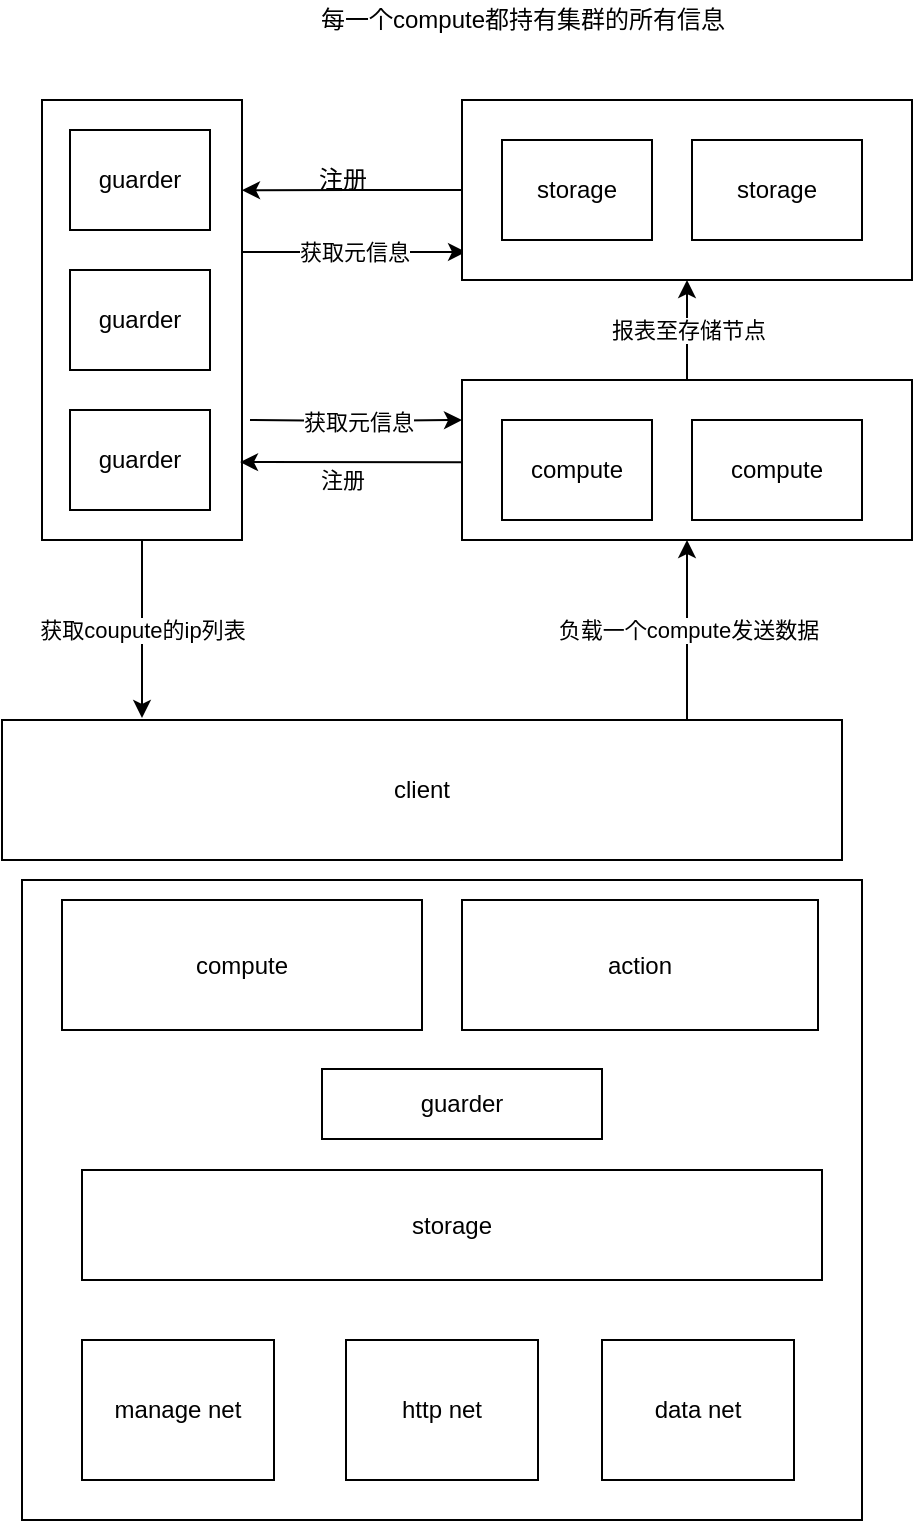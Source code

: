 <mxfile>
    <diagram id="HMDd3VgaN3B1fi6phxCU" name="第 1 页">
        <mxGraphModel dx="1195" dy="429" grid="1" gridSize="10" guides="1" tooltips="1" connect="1" arrows="1" fold="1" page="1" pageScale="1" pageWidth="827" pageHeight="1169" math="0" shadow="0">
            <root>
                <mxCell id="0"/>
                <mxCell id="1" parent="0"/>
                <mxCell id="38" value="" style="rounded=0;whiteSpace=wrap;html=1;" parent="1" vertex="1">
                    <mxGeometry x="510" y="240" width="225" height="80" as="geometry"/>
                </mxCell>
                <mxCell id="47" value="获取元信息" style="edgeStyle=orthogonalEdgeStyle;rounded=0;orthogonalLoop=1;jettySize=auto;html=1;entryX=0.009;entryY=0.844;entryDx=0;entryDy=0;entryPerimeter=0;startArrow=none;startFill=0;endArrow=classic;endFill=1;" parent="1" source="36" target="35" edge="1">
                    <mxGeometry relative="1" as="geometry">
                        <Array as="points">
                            <mxPoint x="420" y="176"/>
                            <mxPoint x="420" y="176"/>
                        </Array>
                    </mxGeometry>
                </mxCell>
                <mxCell id="36" value="" style="rounded=0;whiteSpace=wrap;html=1;" parent="1" vertex="1">
                    <mxGeometry x="300" y="100" width="100" height="220" as="geometry"/>
                </mxCell>
                <mxCell id="46" value="报表至存储节点" style="edgeStyle=orthogonalEdgeStyle;rounded=0;orthogonalLoop=1;jettySize=auto;html=1;startArrow=none;startFill=0;endArrow=classic;endFill=1;exitX=0.5;exitY=0;exitDx=0;exitDy=0;" parent="1" source="38" target="35" edge="1">
                    <mxGeometry relative="1" as="geometry"/>
                </mxCell>
                <mxCell id="35" value="" style="rounded=0;whiteSpace=wrap;html=1;" parent="1" vertex="1">
                    <mxGeometry x="510" y="100" width="225" height="90" as="geometry"/>
                </mxCell>
                <mxCell id="44" value="负载一个compute发送数据" style="edgeStyle=orthogonalEdgeStyle;rounded=0;orthogonalLoop=1;jettySize=auto;html=1;entryX=0.5;entryY=1;entryDx=0;entryDy=0;startArrow=none;startFill=0;endArrow=classic;endFill=1;" parent="1" source="2" target="38" edge="1">
                    <mxGeometry relative="1" as="geometry">
                        <Array as="points">
                            <mxPoint x="623" y="365"/>
                        </Array>
                    </mxGeometry>
                </mxCell>
                <mxCell id="2" value="client" style="rounded=0;whiteSpace=wrap;html=1;" parent="1" vertex="1">
                    <mxGeometry x="280" y="410" width="420" height="70" as="geometry"/>
                </mxCell>
                <mxCell id="43" value="注册" style="edgeStyle=orthogonalEdgeStyle;rounded=0;orthogonalLoop=1;jettySize=auto;html=1;entryX=0.99;entryY=0.823;entryDx=0;entryDy=0;entryPerimeter=0;startArrow=none;startFill=0;endArrow=classic;endFill=1;exitX=0;exitY=0.5;exitDx=0;exitDy=0;" parent="1" source="38" target="36" edge="1">
                    <mxGeometry x="0.09" y="9" relative="1" as="geometry">
                        <mxPoint x="460" y="281" as="sourcePoint"/>
                        <Array as="points">
                            <mxPoint x="510" y="281"/>
                        </Array>
                        <mxPoint as="offset"/>
                    </mxGeometry>
                </mxCell>
                <mxCell id="3" value="compute" style="rounded=0;whiteSpace=wrap;html=1;" parent="1" vertex="1">
                    <mxGeometry x="530" y="260" width="75" height="50" as="geometry"/>
                </mxCell>
                <mxCell id="41" style="edgeStyle=orthogonalEdgeStyle;rounded=0;orthogonalLoop=1;jettySize=auto;html=1;entryX=1;entryY=0.205;entryDx=0;entryDy=0;entryPerimeter=0;startArrow=none;startFill=0;endArrow=classic;endFill=1;exitX=0;exitY=0.5;exitDx=0;exitDy=0;" parent="1" source="35" target="36" edge="1">
                    <mxGeometry relative="1" as="geometry">
                        <mxPoint x="460" y="145" as="sourcePoint"/>
                    </mxGeometry>
                </mxCell>
                <mxCell id="4" value="storage" style="rounded=0;whiteSpace=wrap;html=1;" parent="1" vertex="1">
                    <mxGeometry x="530" y="120" width="75" height="50" as="geometry"/>
                </mxCell>
                <mxCell id="5" value="guarder" style="rounded=0;whiteSpace=wrap;html=1;" parent="1" vertex="1">
                    <mxGeometry x="314" y="185" width="70" height="50" as="geometry"/>
                </mxCell>
                <mxCell id="11" value="获取coupute的ip列表" style="rounded=0;orthogonalLoop=1;jettySize=auto;html=1;startArrow=none;startFill=0;exitX=0.5;exitY=1;exitDx=0;exitDy=0;" parent="1" source="36" edge="1">
                    <mxGeometry relative="1" as="geometry">
                        <mxPoint x="265" y="240" as="sourcePoint"/>
                        <mxPoint x="350" y="409" as="targetPoint"/>
                    </mxGeometry>
                </mxCell>
                <mxCell id="8" value="compute" style="rounded=0;whiteSpace=wrap;html=1;" parent="1" vertex="1">
                    <mxGeometry x="625" y="260" width="85" height="50" as="geometry"/>
                </mxCell>
                <mxCell id="10" value="storage" style="rounded=0;whiteSpace=wrap;html=1;" parent="1" vertex="1">
                    <mxGeometry x="625" y="120" width="85" height="50" as="geometry"/>
                </mxCell>
                <mxCell id="37" value="guarder" style="rounded=0;whiteSpace=wrap;html=1;" parent="1" vertex="1">
                    <mxGeometry x="314" y="255" width="70" height="50" as="geometry"/>
                </mxCell>
                <mxCell id="39" value="guarder" style="rounded=0;whiteSpace=wrap;html=1;" parent="1" vertex="1">
                    <mxGeometry x="314" y="115" width="70" height="50" as="geometry"/>
                </mxCell>
                <mxCell id="42" value="注册" style="text;html=1;align=center;verticalAlign=middle;resizable=0;points=[];autosize=1;strokeColor=none;" parent="1" vertex="1">
                    <mxGeometry x="430" y="130" width="40" height="20" as="geometry"/>
                </mxCell>
                <mxCell id="49" value="每一个compute都持有集群的所有信息" style="text;html=1;align=center;verticalAlign=middle;resizable=0;points=[];autosize=1;strokeColor=none;" parent="1" vertex="1">
                    <mxGeometry x="430" y="50" width="220" height="20" as="geometry"/>
                </mxCell>
                <mxCell id="51" value="获取元信息" style="edgeStyle=orthogonalEdgeStyle;rounded=0;orthogonalLoop=1;jettySize=auto;html=1;entryX=0;entryY=0.25;entryDx=0;entryDy=0;startArrow=none;startFill=0;endArrow=classic;endFill=1;" parent="1" target="38" edge="1">
                    <mxGeometry relative="1" as="geometry">
                        <mxPoint x="404" y="260" as="sourcePoint"/>
                        <mxPoint x="496.025" y="260.0" as="targetPoint"/>
                        <Array as="points"/>
                    </mxGeometry>
                </mxCell>
                <mxCell id="52" value="" style="rounded=0;whiteSpace=wrap;html=1;" vertex="1" parent="1">
                    <mxGeometry x="290" y="490" width="420" height="320" as="geometry"/>
                </mxCell>
                <mxCell id="53" value="manage net" style="rounded=0;whiteSpace=wrap;html=1;" vertex="1" parent="1">
                    <mxGeometry x="320" y="720" width="96" height="70" as="geometry"/>
                </mxCell>
                <mxCell id="54" value="data net" style="rounded=0;whiteSpace=wrap;html=1;" vertex="1" parent="1">
                    <mxGeometry x="580" y="720" width="96" height="70" as="geometry"/>
                </mxCell>
                <mxCell id="55" value="&lt;span&gt;http net&lt;/span&gt;" style="rounded=0;whiteSpace=wrap;html=1;" vertex="1" parent="1">
                    <mxGeometry x="452" y="720" width="96" height="70" as="geometry"/>
                </mxCell>
                <mxCell id="60" value="guarder" style="rounded=0;whiteSpace=wrap;html=1;" vertex="1" parent="1">
                    <mxGeometry x="440" y="584.5" width="140" height="35" as="geometry"/>
                </mxCell>
                <mxCell id="61" value="compute" style="rounded=0;whiteSpace=wrap;html=1;" vertex="1" parent="1">
                    <mxGeometry x="310" y="500" width="180" height="65" as="geometry"/>
                </mxCell>
                <mxCell id="62" value="storage" style="rounded=0;whiteSpace=wrap;html=1;" vertex="1" parent="1">
                    <mxGeometry x="320" y="635" width="370" height="55" as="geometry"/>
                </mxCell>
                <mxCell id="63" value="action" style="rounded=0;whiteSpace=wrap;html=1;" vertex="1" parent="1">
                    <mxGeometry x="510" y="500" width="178" height="65" as="geometry"/>
                </mxCell>
            </root>
        </mxGraphModel>
    </diagram>
</mxfile>